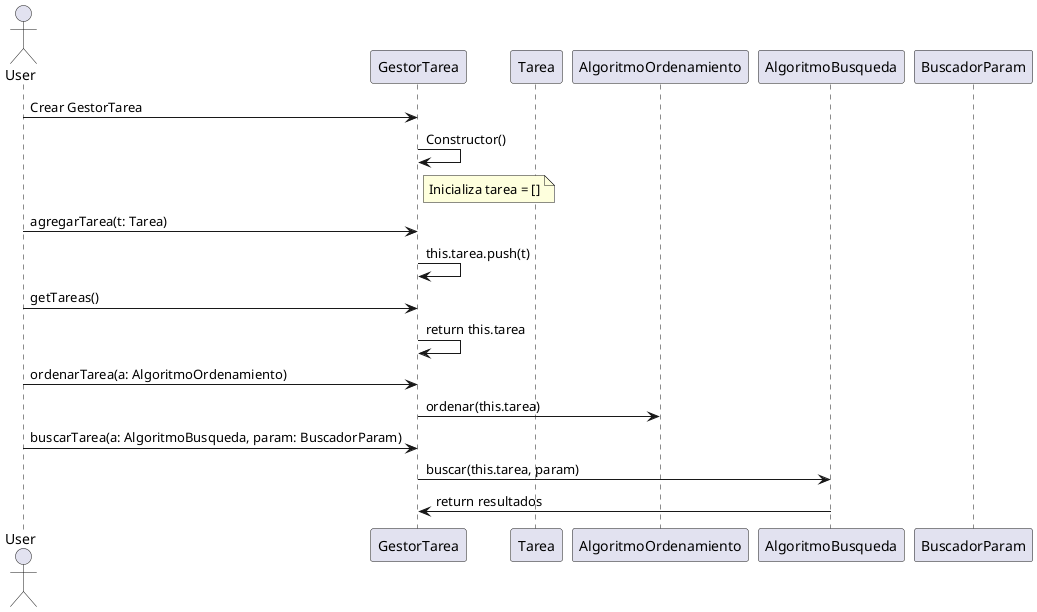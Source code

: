 @startuml GestorTarea
actor User

participant "GestorTarea" as GT
participant "Tarea" as T
participant "AlgoritmoOrdenamiento" as AO
participant "AlgoritmoBusqueda" as AB
participant "BuscadorParam" as BP

User -> GT: Crear GestorTarea
GT -> GT: Constructor()
note right of GT: Inicializa tarea = []

User -> GT: agregarTarea(t: Tarea)
GT -> GT: this.tarea.push(t)

User -> GT: getTareas()
GT -> GT: return this.tarea

User -> GT: ordenarTarea(a: AlgoritmoOrdenamiento)
GT -> AO: ordenar(this.tarea)

User -> GT: buscarTarea(a: AlgoritmoBusqueda, param: BuscadorParam)
GT -> AB: buscar(this.tarea, param)
AB -> GT: return resultados

@enduml
